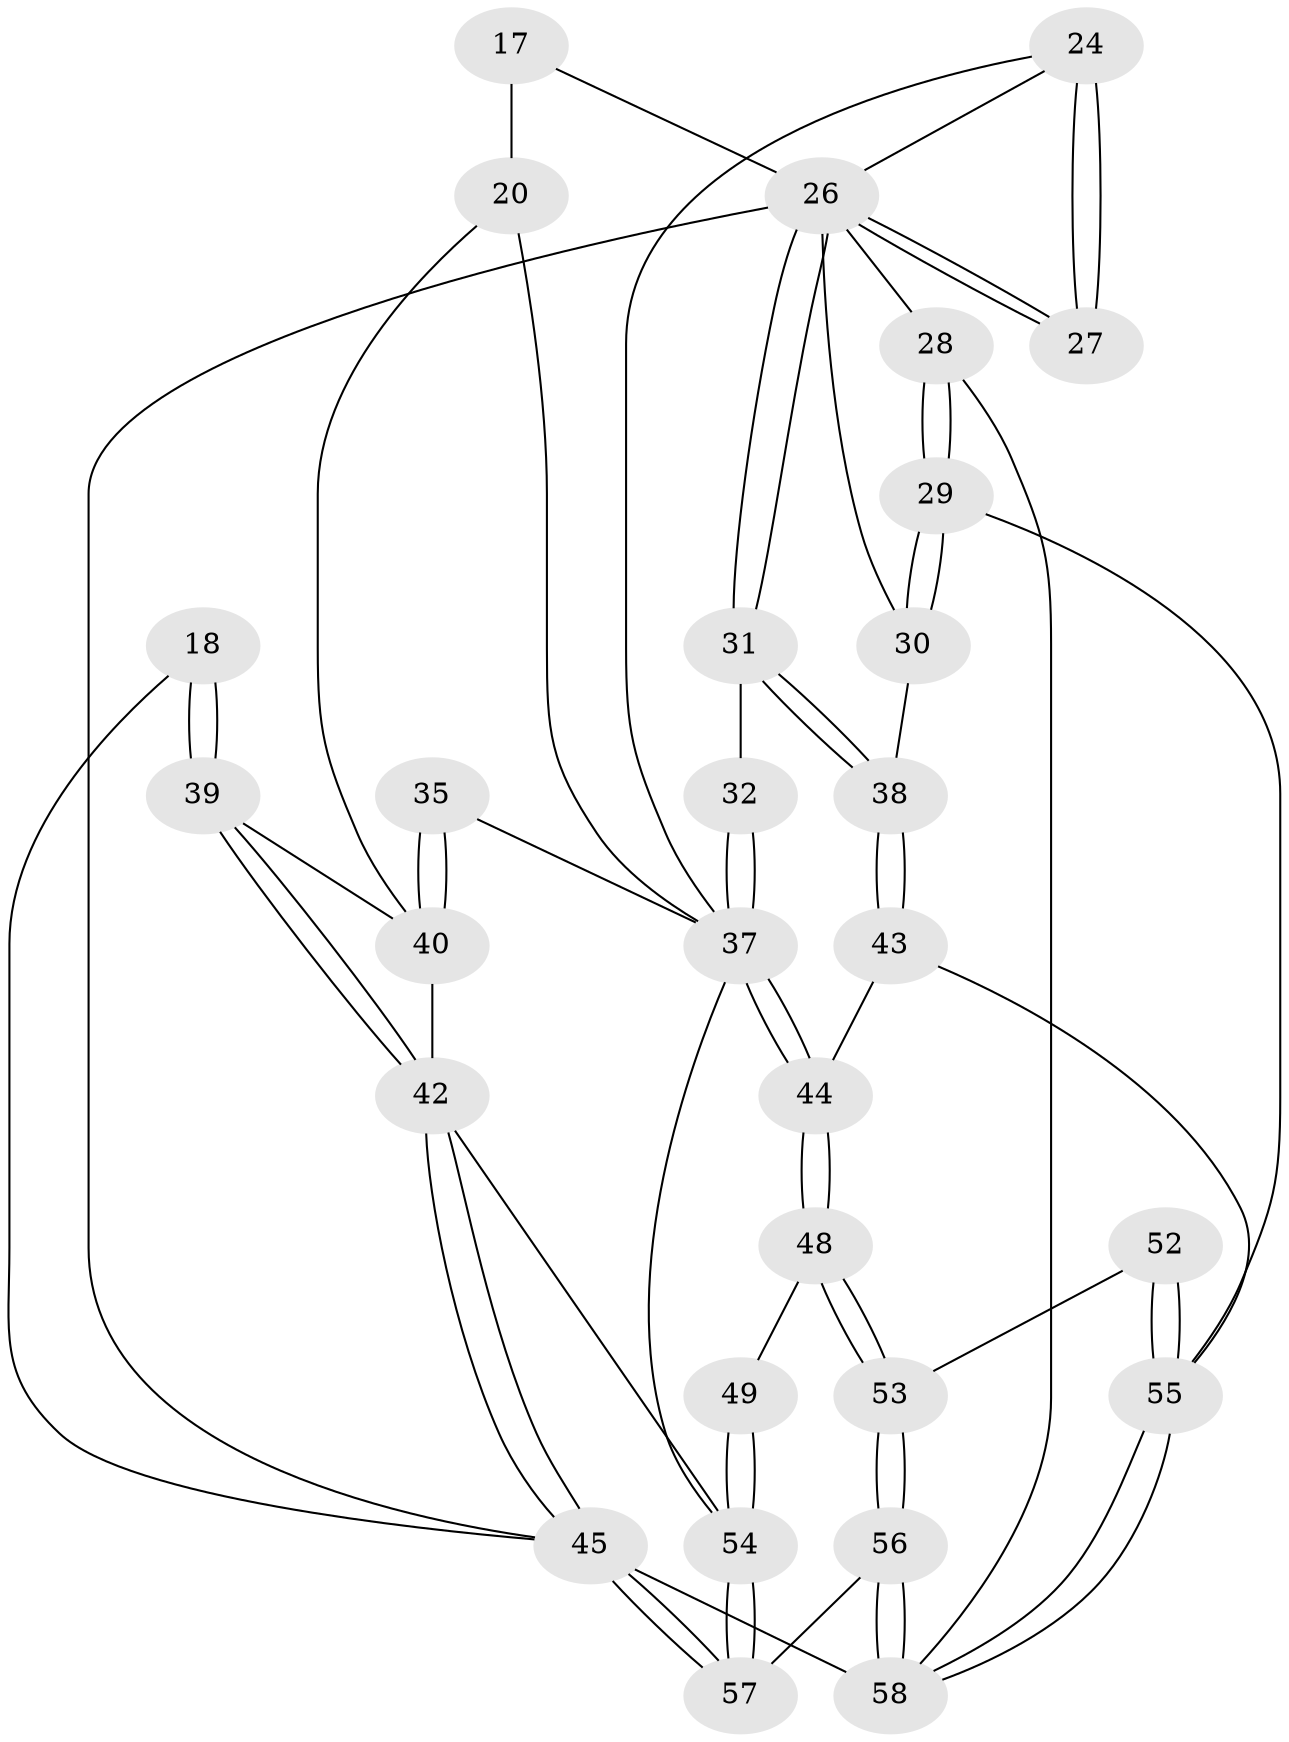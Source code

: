 // original degree distribution, {3: 0.06896551724137931, 5: 0.5862068965517241, 4: 0.15517241379310345, 6: 0.1896551724137931}
// Generated by graph-tools (version 1.1) at 2025/00/03/09/25 05:00:25]
// undirected, 29 vertices, 69 edges
graph export_dot {
graph [start="1"]
  node [color=gray90,style=filled];
  17 [pos="+0.25469010372995293+0.18298161080689504"];
  18 [pos="+0+0.32559552921877394"];
  20 [pos="+0.15409709090308626+0.38818856350464004",super="+16"];
  24 [pos="+0.7647979778405389+0.2657684226063471",super="+12+13"];
  26 [pos="+0.7574318675151019+0.44812086002178636",super="+25"];
  27 [pos="+0.722192514478153+0.37237898492101823"];
  28 [pos="+1+0.6732200641243558",super="+7"];
  29 [pos="+1+0.6650319443499402"];
  30 [pos="+0.9274520447369232+0.602074586936753"];
  31 [pos="+0.7611780373439385+0.48399225208518926"];
  32 [pos="+0.5881306884176868+0.49610239422014024"];
  35 [pos="+0.23487324903333828+0.5418316489487623"];
  37 [pos="+0.5393209406506912+0.664775646093018",super="+33+34+15+14"];
  38 [pos="+0.8295796516906051+0.5603637410407621"];
  39 [pos="+0+0.3953475260729584",super="+23+19"];
  40 [pos="+0.08113901182650221+0.6700934592277633",super="+22+21"];
  42 [pos="+0+0.8867653709731378",super="+41"];
  43 [pos="+0.5905613601204103+0.692318337099686"];
  44 [pos="+0.5400542447190659+0.6839203308344234"];
  45 [pos="+0+1",super="+11+2"];
  48 [pos="+0.4517264820453163+0.7547772785529432"];
  49 [pos="+0.3935302341406493+0.753822124141409"];
  52 [pos="+0.6555194681948334+0.9045207662658055"];
  53 [pos="+0.5288870057515959+0.9118103401696811"];
  54 [pos="+0.30141399170641037+0.8497647990171817",super="+47+46"];
  55 [pos="+0.7598906007043862+0.9941398060217067",super="+50+51"];
  56 [pos="+0.451993308869077+1"];
  57 [pos="+0.22420130618703366+1"];
  58 [pos="+0.8386459836890066+1",super="+36+6"];
  17 -- 20 [weight=2];
  17 -- 26;
  18 -- 39 [weight=2];
  18 -- 39;
  18 -- 45;
  20 -- 40;
  20 -- 37;
  24 -- 27 [weight=2];
  24 -- 27;
  24 -- 37;
  24 -- 26;
  26 -- 27;
  26 -- 27;
  26 -- 31;
  26 -- 31;
  26 -- 28;
  26 -- 45;
  26 -- 30;
  28 -- 29;
  28 -- 29;
  28 -- 58 [weight=2];
  29 -- 30;
  29 -- 30;
  29 -- 55;
  30 -- 38;
  31 -- 32;
  31 -- 38;
  31 -- 38;
  32 -- 37 [weight=2];
  32 -- 37;
  35 -- 40 [weight=2];
  35 -- 40;
  35 -- 37;
  37 -- 44;
  37 -- 44;
  37 -- 54;
  38 -- 43;
  38 -- 43;
  39 -- 42;
  39 -- 42;
  39 -- 40;
  40 -- 42;
  42 -- 45;
  42 -- 45;
  42 -- 54;
  43 -- 44;
  43 -- 55;
  44 -- 48;
  44 -- 48;
  45 -- 57;
  45 -- 57;
  45 -- 58 [weight=3];
  48 -- 49;
  48 -- 53;
  48 -- 53;
  49 -- 54 [weight=2];
  49 -- 54;
  52 -- 53;
  52 -- 55 [weight=2];
  52 -- 55;
  53 -- 56;
  53 -- 56;
  54 -- 57;
  54 -- 57;
  55 -- 58;
  55 -- 58;
  56 -- 57;
  56 -- 58;
  56 -- 58;
}

